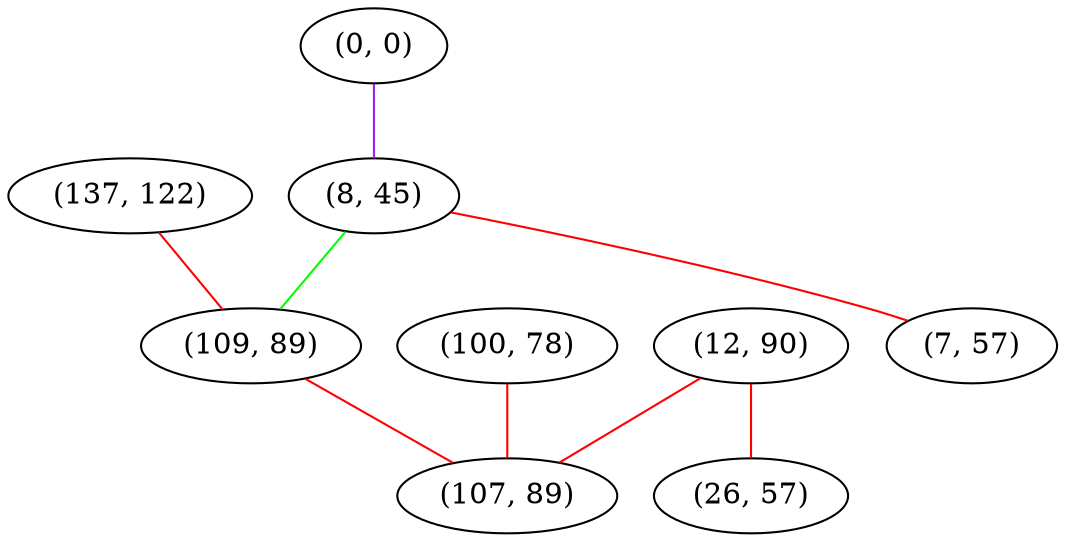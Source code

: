 graph "" {
"(137, 122)";
"(0, 0)";
"(8, 45)";
"(109, 89)";
"(100, 78)";
"(7, 57)";
"(12, 90)";
"(107, 89)";
"(26, 57)";
"(137, 122)" -- "(109, 89)"  [color=red, key=0, weight=1];
"(0, 0)" -- "(8, 45)"  [color=purple, key=0, weight=4];
"(8, 45)" -- "(109, 89)"  [color=green, key=0, weight=2];
"(8, 45)" -- "(7, 57)"  [color=red, key=0, weight=1];
"(109, 89)" -- "(107, 89)"  [color=red, key=0, weight=1];
"(100, 78)" -- "(107, 89)"  [color=red, key=0, weight=1];
"(12, 90)" -- "(107, 89)"  [color=red, key=0, weight=1];
"(12, 90)" -- "(26, 57)"  [color=red, key=0, weight=1];
}
